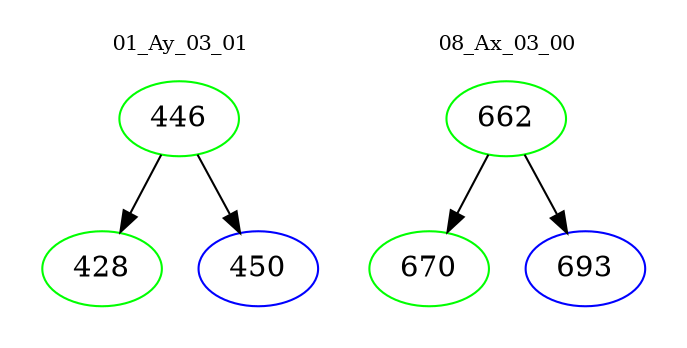 digraph{
subgraph cluster_0 {
color = white
label = "01_Ay_03_01";
fontsize=10;
T0_446 [label="446", color="green"]
T0_446 -> T0_428 [color="black"]
T0_428 [label="428", color="green"]
T0_446 -> T0_450 [color="black"]
T0_450 [label="450", color="blue"]
}
subgraph cluster_1 {
color = white
label = "08_Ax_03_00";
fontsize=10;
T1_662 [label="662", color="green"]
T1_662 -> T1_670 [color="black"]
T1_670 [label="670", color="green"]
T1_662 -> T1_693 [color="black"]
T1_693 [label="693", color="blue"]
}
}
